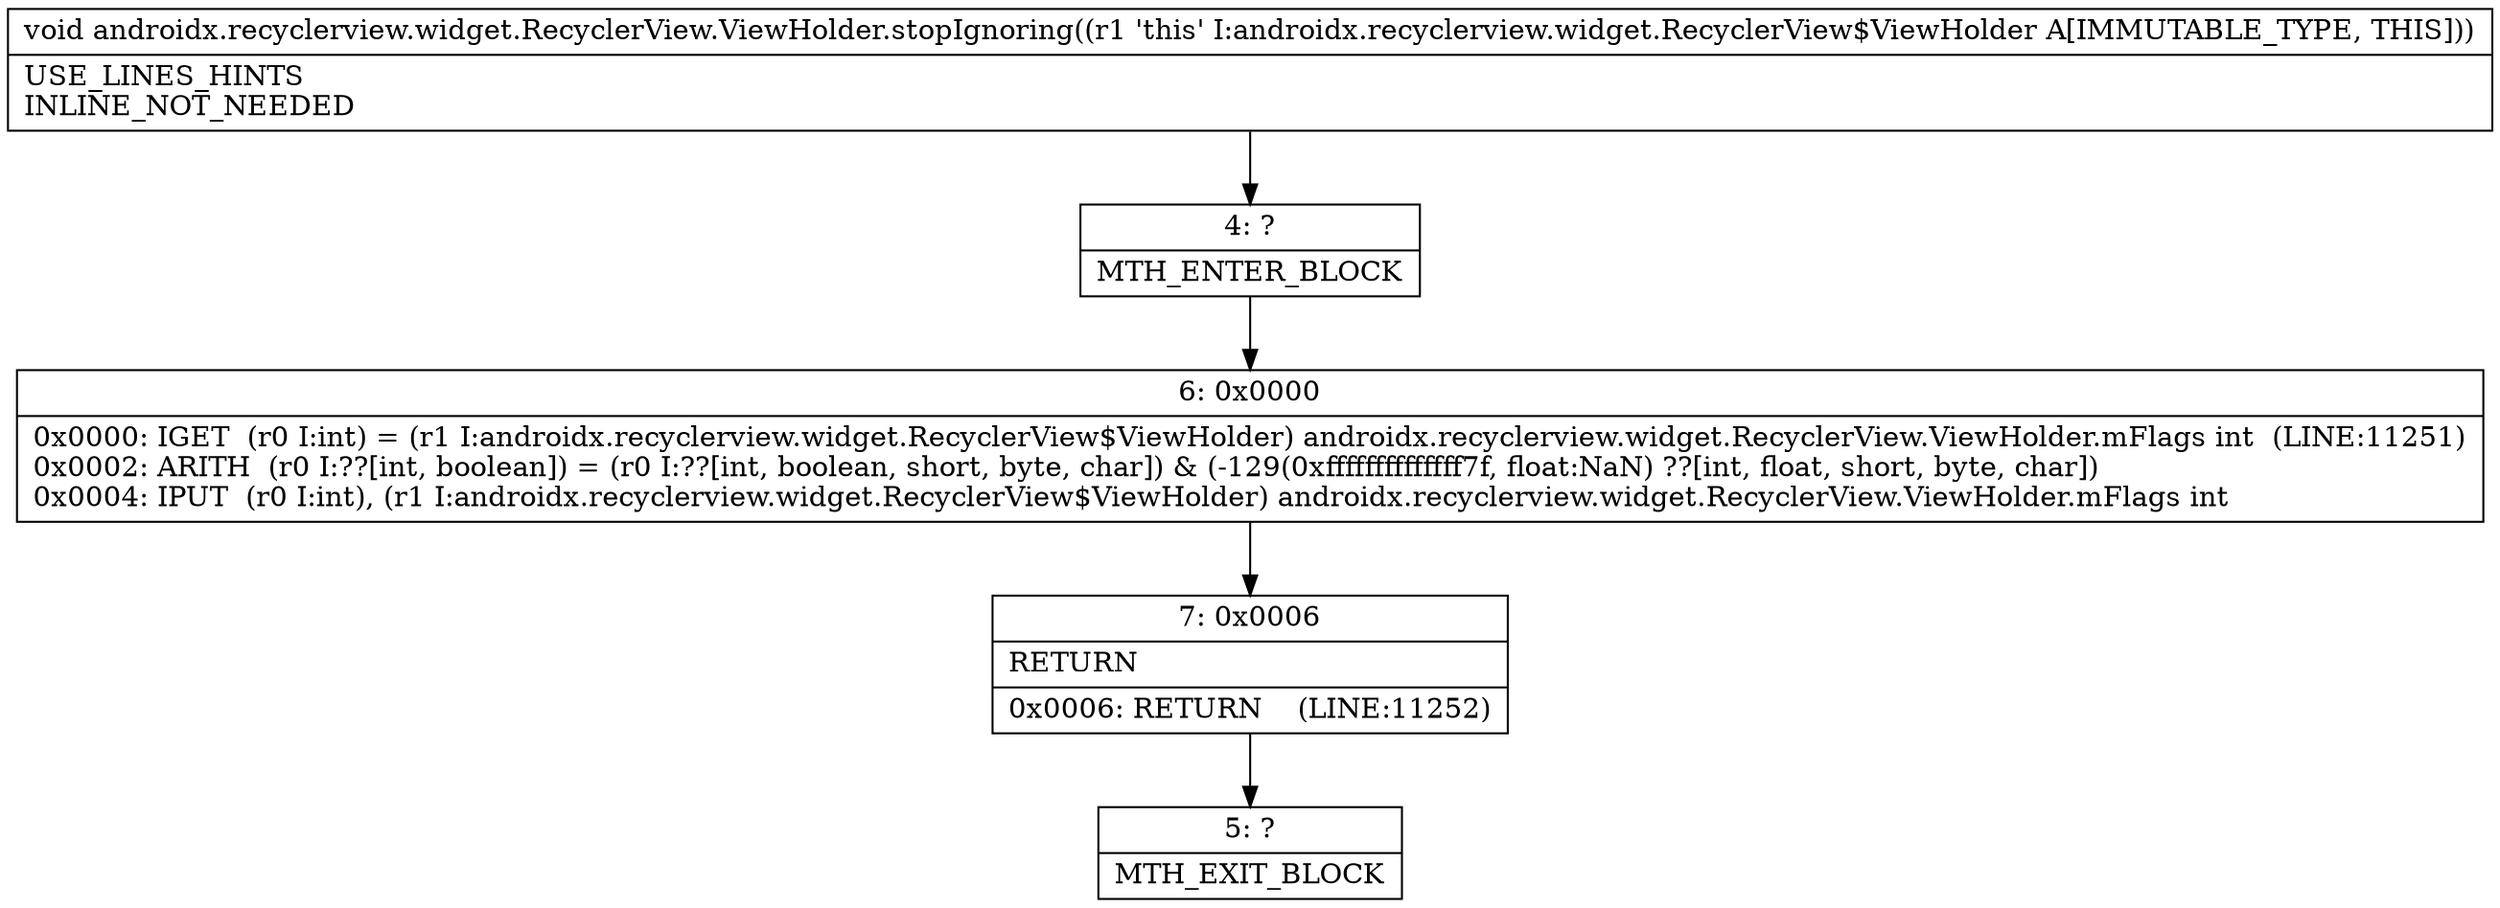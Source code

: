 digraph "CFG forandroidx.recyclerview.widget.RecyclerView.ViewHolder.stopIgnoring()V" {
Node_4 [shape=record,label="{4\:\ ?|MTH_ENTER_BLOCK\l}"];
Node_6 [shape=record,label="{6\:\ 0x0000|0x0000: IGET  (r0 I:int) = (r1 I:androidx.recyclerview.widget.RecyclerView$ViewHolder) androidx.recyclerview.widget.RecyclerView.ViewHolder.mFlags int  (LINE:11251)\l0x0002: ARITH  (r0 I:??[int, boolean]) = (r0 I:??[int, boolean, short, byte, char]) & (\-129(0xffffffffffffff7f, float:NaN) ??[int, float, short, byte, char]) \l0x0004: IPUT  (r0 I:int), (r1 I:androidx.recyclerview.widget.RecyclerView$ViewHolder) androidx.recyclerview.widget.RecyclerView.ViewHolder.mFlags int \l}"];
Node_7 [shape=record,label="{7\:\ 0x0006|RETURN\l|0x0006: RETURN    (LINE:11252)\l}"];
Node_5 [shape=record,label="{5\:\ ?|MTH_EXIT_BLOCK\l}"];
MethodNode[shape=record,label="{void androidx.recyclerview.widget.RecyclerView.ViewHolder.stopIgnoring((r1 'this' I:androidx.recyclerview.widget.RecyclerView$ViewHolder A[IMMUTABLE_TYPE, THIS]))  | USE_LINES_HINTS\lINLINE_NOT_NEEDED\l}"];
MethodNode -> Node_4;Node_4 -> Node_6;
Node_6 -> Node_7;
Node_7 -> Node_5;
}

